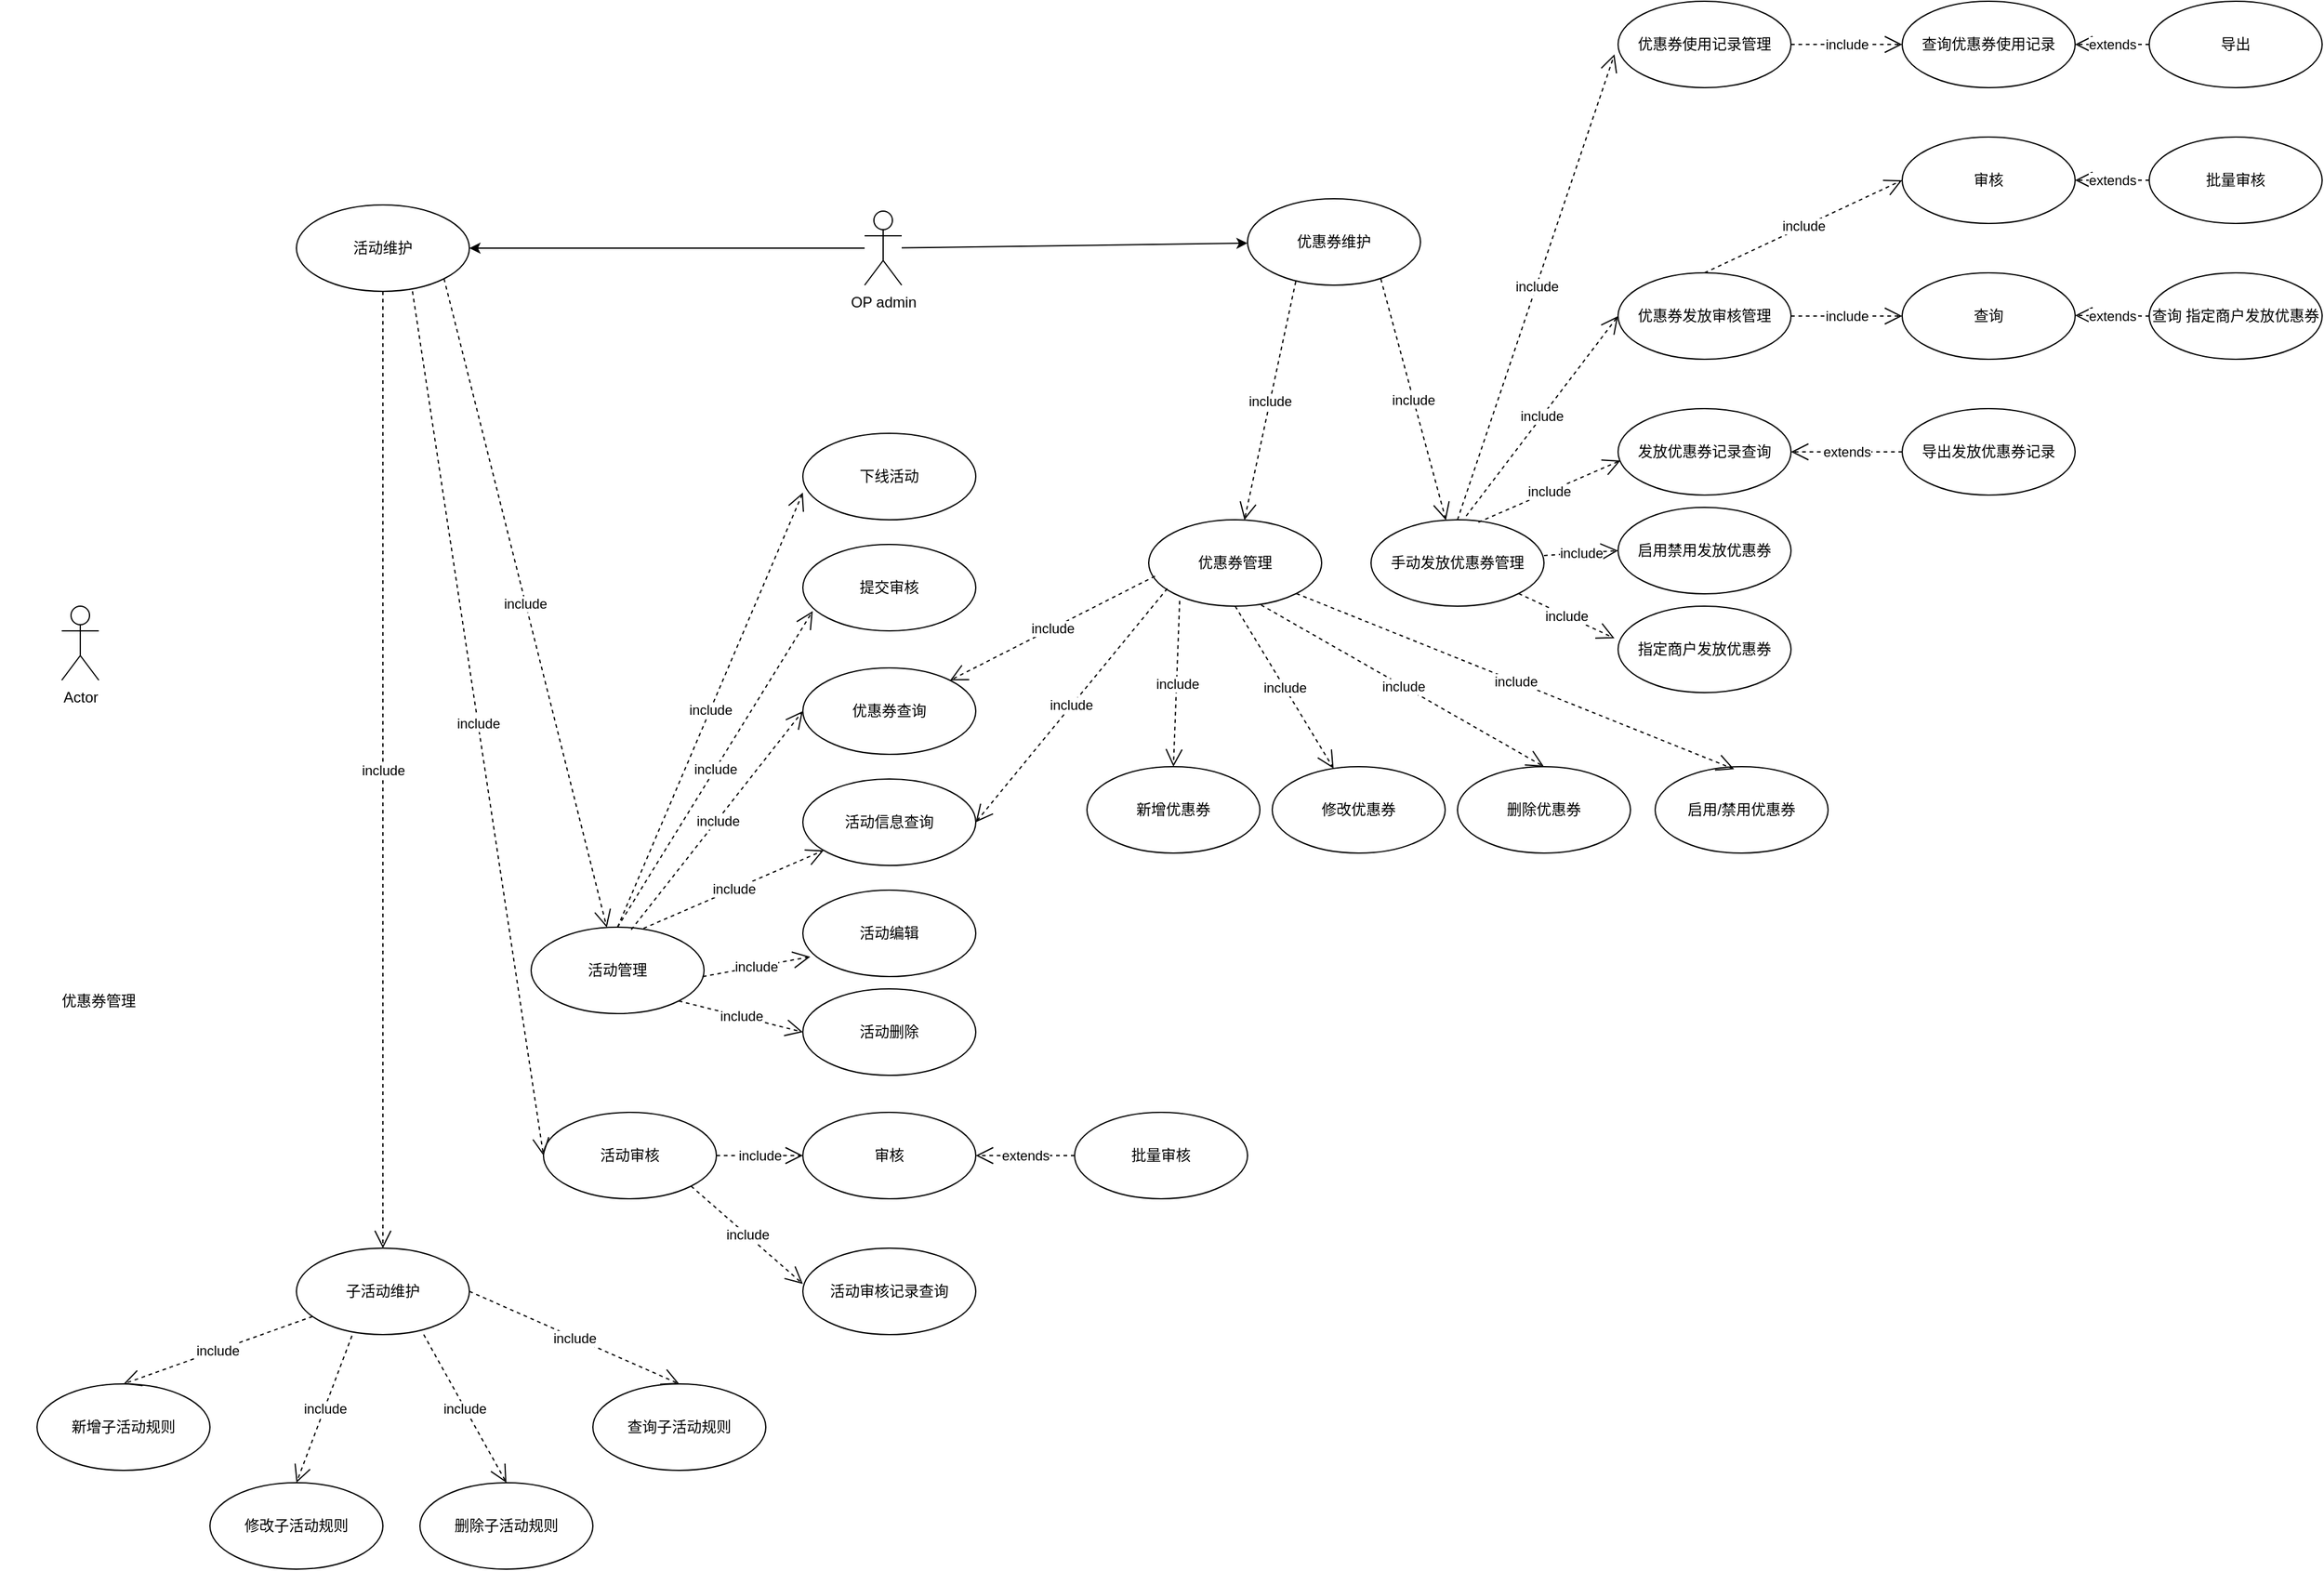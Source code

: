 <mxfile version="14.6.9" type="github">
  <diagram id="2DlMUsfGpXkx9Rr1vm7c" name="Page-1">
    <mxGraphModel dx="1422" dy="1907" grid="1" gridSize="10" guides="1" tooltips="1" connect="1" arrows="1" fold="1" page="1" pageScale="1" pageWidth="827" pageHeight="1169" math="0" shadow="0">
      <root>
        <mxCell id="0" />
        <mxCell id="1" parent="0" />
        <mxCell id="VtnJZgjyUKw3o-cdM9Pf-8" value="Actor" style="shape=umlActor;verticalLabelPosition=bottom;verticalAlign=top;html=1;" vertex="1" parent="1">
          <mxGeometry x="80" y="-230" width="30" height="60" as="geometry" />
        </mxCell>
        <mxCell id="VtnJZgjyUKw3o-cdM9Pf-10" value="活动维护" style="ellipse;whiteSpace=wrap;html=1;" vertex="1" parent="1">
          <mxGeometry x="270" y="-555" width="140" height="70" as="geometry" />
        </mxCell>
        <mxCell id="VtnJZgjyUKw3o-cdM9Pf-11" value="优惠券管理" style="text;html=1;strokeColor=none;fillColor=none;align=center;verticalAlign=middle;whiteSpace=wrap;rounded=0;" vertex="1" parent="1">
          <mxGeometry x="30" y="50" width="160" height="80" as="geometry" />
        </mxCell>
        <mxCell id="VtnJZgjyUKw3o-cdM9Pf-12" value="优惠券维护" style="ellipse;whiteSpace=wrap;html=1;" vertex="1" parent="1">
          <mxGeometry x="1040" y="-560" width="140" height="70" as="geometry" />
        </mxCell>
        <mxCell id="VtnJZgjyUKw3o-cdM9Pf-15" value="子活动维护" style="ellipse;whiteSpace=wrap;html=1;" vertex="1" parent="1">
          <mxGeometry x="270" y="290" width="140" height="70" as="geometry" />
        </mxCell>
        <mxCell id="VtnJZgjyUKw3o-cdM9Pf-99" value="" style="edgeStyle=none;rounded=0;orthogonalLoop=1;jettySize=auto;html=1;" edge="1" parent="1" source="VtnJZgjyUKw3o-cdM9Pf-21" target="VtnJZgjyUKw3o-cdM9Pf-12">
          <mxGeometry relative="1" as="geometry" />
        </mxCell>
        <mxCell id="VtnJZgjyUKw3o-cdM9Pf-102" style="edgeStyle=none;rounded=0;orthogonalLoop=1;jettySize=auto;html=1;entryX=1;entryY=0.5;entryDx=0;entryDy=0;" edge="1" parent="1" source="VtnJZgjyUKw3o-cdM9Pf-21" target="VtnJZgjyUKw3o-cdM9Pf-10">
          <mxGeometry relative="1" as="geometry" />
        </mxCell>
        <mxCell id="VtnJZgjyUKw3o-cdM9Pf-21" value="OP admin" style="shape=umlActor;verticalLabelPosition=bottom;verticalAlign=top;html=1;" vertex="1" parent="1">
          <mxGeometry x="730" y="-550" width="30" height="60" as="geometry" />
        </mxCell>
        <mxCell id="VtnJZgjyUKw3o-cdM9Pf-22" value="新增子活动规则" style="ellipse;whiteSpace=wrap;html=1;" vertex="1" parent="1">
          <mxGeometry x="60" y="400" width="140" height="70" as="geometry" />
        </mxCell>
        <mxCell id="VtnJZgjyUKw3o-cdM9Pf-23" value="修改子活动规则" style="ellipse;whiteSpace=wrap;html=1;" vertex="1" parent="1">
          <mxGeometry x="200" y="480" width="140" height="70" as="geometry" />
        </mxCell>
        <mxCell id="VtnJZgjyUKw3o-cdM9Pf-24" value="删除子活动规则" style="ellipse;whiteSpace=wrap;html=1;" vertex="1" parent="1">
          <mxGeometry x="370" y="480" width="140" height="70" as="geometry" />
        </mxCell>
        <mxCell id="VtnJZgjyUKw3o-cdM9Pf-25" value="查询子活动规则" style="ellipse;whiteSpace=wrap;html=1;" vertex="1" parent="1">
          <mxGeometry x="510" y="400" width="140" height="70" as="geometry" />
        </mxCell>
        <mxCell id="VtnJZgjyUKw3o-cdM9Pf-26" value="include" style="endArrow=open;endSize=12;dashed=1;html=1;entryX=0.5;entryY=0;entryDx=0;entryDy=0;" edge="1" parent="1" source="VtnJZgjyUKw3o-cdM9Pf-15" target="VtnJZgjyUKw3o-cdM9Pf-22">
          <mxGeometry width="160" relative="1" as="geometry">
            <mxPoint x="330" y="290" as="sourcePoint" />
            <mxPoint x="490" y="290" as="targetPoint" />
          </mxGeometry>
        </mxCell>
        <mxCell id="VtnJZgjyUKw3o-cdM9Pf-27" value="include" style="endArrow=open;endSize=12;dashed=1;html=1;entryX=0.5;entryY=0;entryDx=0;entryDy=0;exitX=0.321;exitY=1.014;exitDx=0;exitDy=0;exitPerimeter=0;" edge="1" parent="1" source="VtnJZgjyUKw3o-cdM9Pf-15">
          <mxGeometry width="160" relative="1" as="geometry">
            <mxPoint x="423.039" y="425.343" as="sourcePoint" />
            <mxPoint x="270" y="480" as="targetPoint" />
          </mxGeometry>
        </mxCell>
        <mxCell id="VtnJZgjyUKw3o-cdM9Pf-28" value="include" style="endArrow=open;endSize=12;dashed=1;html=1;entryX=0.5;entryY=0;entryDx=0;entryDy=0;" edge="1" parent="1" target="VtnJZgjyUKw3o-cdM9Pf-24">
          <mxGeometry width="160" relative="1" as="geometry">
            <mxPoint x="373.039" y="360.003" as="sourcePoint" />
            <mxPoint x="220" y="414.66" as="targetPoint" />
          </mxGeometry>
        </mxCell>
        <mxCell id="VtnJZgjyUKw3o-cdM9Pf-29" value="include" style="endArrow=open;endSize=12;dashed=1;html=1;entryX=0.5;entryY=0;entryDx=0;entryDy=0;exitX=1;exitY=0.5;exitDx=0;exitDy=0;" edge="1" parent="1" source="VtnJZgjyUKw3o-cdM9Pf-15" target="VtnJZgjyUKw3o-cdM9Pf-25">
          <mxGeometry width="160" relative="1" as="geometry">
            <mxPoint x="313.039" y="375.343" as="sourcePoint" />
            <mxPoint x="160" y="430" as="targetPoint" />
          </mxGeometry>
        </mxCell>
        <mxCell id="VtnJZgjyUKw3o-cdM9Pf-30" value="活动编辑" style="ellipse;whiteSpace=wrap;html=1;" vertex="1" parent="1">
          <mxGeometry x="680" width="140" height="70" as="geometry" />
        </mxCell>
        <mxCell id="VtnJZgjyUKw3o-cdM9Pf-32" value="活动信息查询" style="ellipse;whiteSpace=wrap;html=1;" vertex="1" parent="1">
          <mxGeometry x="680" y="-90" width="140" height="70" as="geometry" />
        </mxCell>
        <mxCell id="VtnJZgjyUKw3o-cdM9Pf-33" value="提交审核" style="ellipse;whiteSpace=wrap;html=1;" vertex="1" parent="1">
          <mxGeometry x="680" y="-280" width="140" height="70" as="geometry" />
        </mxCell>
        <mxCell id="VtnJZgjyUKw3o-cdM9Pf-34" value="审核" style="ellipse;whiteSpace=wrap;html=1;" vertex="1" parent="1">
          <mxGeometry x="680" y="180" width="140" height="70" as="geometry" />
        </mxCell>
        <mxCell id="VtnJZgjyUKw3o-cdM9Pf-35" value="活动管理" style="ellipse;whiteSpace=wrap;html=1;" vertex="1" parent="1">
          <mxGeometry x="460" y="30" width="140" height="70" as="geometry" />
        </mxCell>
        <mxCell id="VtnJZgjyUKw3o-cdM9Pf-36" value="活动审核" style="ellipse;whiteSpace=wrap;html=1;" vertex="1" parent="1">
          <mxGeometry x="470" y="180" width="140" height="70" as="geometry" />
        </mxCell>
        <mxCell id="VtnJZgjyUKw3o-cdM9Pf-37" value="活动审核记录查询" style="ellipse;whiteSpace=wrap;html=1;" vertex="1" parent="1">
          <mxGeometry x="680" y="290" width="140" height="70" as="geometry" />
        </mxCell>
        <mxCell id="VtnJZgjyUKw3o-cdM9Pf-38" value="批量审核" style="ellipse;whiteSpace=wrap;html=1;" vertex="1" parent="1">
          <mxGeometry x="900" y="180" width="140" height="70" as="geometry" />
        </mxCell>
        <mxCell id="VtnJZgjyUKw3o-cdM9Pf-39" value="活动删除" style="ellipse;whiteSpace=wrap;html=1;" vertex="1" parent="1">
          <mxGeometry x="680" y="80" width="140" height="70" as="geometry" />
        </mxCell>
        <mxCell id="VtnJZgjyUKw3o-cdM9Pf-40" value="include" style="endArrow=open;endSize=12;dashed=1;html=1;exitX=1;exitY=1;exitDx=0;exitDy=0;" edge="1" parent="1" source="VtnJZgjyUKw3o-cdM9Pf-10" target="VtnJZgjyUKw3o-cdM9Pf-35">
          <mxGeometry width="160" relative="1" as="geometry">
            <mxPoint x="293.039" y="355.343" as="sourcePoint" />
            <mxPoint x="140" y="410" as="targetPoint" />
          </mxGeometry>
        </mxCell>
        <mxCell id="VtnJZgjyUKw3o-cdM9Pf-41" value="include" style="endArrow=open;endSize=12;dashed=1;html=1;entryX=0;entryY=0.5;entryDx=0;entryDy=0;exitX=0.671;exitY=1;exitDx=0;exitDy=0;exitPerimeter=0;" edge="1" parent="1" source="VtnJZgjyUKw3o-cdM9Pf-10" target="VtnJZgjyUKw3o-cdM9Pf-36">
          <mxGeometry width="160" relative="1" as="geometry">
            <mxPoint x="399.497" y="160.251" as="sourcePoint" />
            <mxPoint x="480" y="100" as="targetPoint" />
          </mxGeometry>
        </mxCell>
        <mxCell id="VtnJZgjyUKw3o-cdM9Pf-42" value="include" style="endArrow=open;endSize=12;dashed=1;html=1;entryX=0;entryY=0.5;entryDx=0;entryDy=0;exitX=1;exitY=0.5;exitDx=0;exitDy=0;" edge="1" parent="1" source="VtnJZgjyUKw3o-cdM9Pf-36" target="VtnJZgjyUKw3o-cdM9Pf-34">
          <mxGeometry width="160" relative="1" as="geometry">
            <mxPoint x="609.997" y="210.251" as="sourcePoint" />
            <mxPoint x="690.5" y="150" as="targetPoint" />
          </mxGeometry>
        </mxCell>
        <mxCell id="VtnJZgjyUKw3o-cdM9Pf-43" value="extends" style="endArrow=open;endSize=12;dashed=1;html=1;exitX=0;exitY=0.5;exitDx=0;exitDy=0;entryX=1;entryY=0.5;entryDx=0;entryDy=0;" edge="1" parent="1" source="VtnJZgjyUKw3o-cdM9Pf-38" target="VtnJZgjyUKw3o-cdM9Pf-34">
          <mxGeometry width="160" relative="1" as="geometry">
            <mxPoint x="350" y="300" as="sourcePoint" />
            <mxPoint x="350" y="220" as="targetPoint" />
          </mxGeometry>
        </mxCell>
        <mxCell id="VtnJZgjyUKw3o-cdM9Pf-44" value="include" style="endArrow=open;endSize=12;dashed=1;html=1;entryX=0;entryY=0.5;entryDx=0;entryDy=0;exitX=1;exitY=1;exitDx=0;exitDy=0;" edge="1" parent="1" source="VtnJZgjyUKw3o-cdM9Pf-35" target="VtnJZgjyUKw3o-cdM9Pf-39">
          <mxGeometry width="160" relative="1" as="geometry">
            <mxPoint x="610" y="89.5" as="sourcePoint" />
            <mxPoint x="680" y="89.5" as="targetPoint" />
          </mxGeometry>
        </mxCell>
        <mxCell id="VtnJZgjyUKw3o-cdM9Pf-45" value="include" style="endArrow=open;endSize=12;dashed=1;html=1;entryX=0.043;entryY=0.771;entryDx=0;entryDy=0;entryPerimeter=0;" edge="1" parent="1" target="VtnJZgjyUKw3o-cdM9Pf-30">
          <mxGeometry width="160" relative="1" as="geometry">
            <mxPoint x="599" y="70" as="sourcePoint" />
            <mxPoint x="690" y="70.25" as="targetPoint" />
          </mxGeometry>
        </mxCell>
        <mxCell id="VtnJZgjyUKw3o-cdM9Pf-46" value="include" style="endArrow=open;endSize=12;dashed=1;html=1;exitX=0.65;exitY=0.014;exitDx=0;exitDy=0;exitPerimeter=0;" edge="1" parent="1" source="VtnJZgjyUKw3o-cdM9Pf-35" target="VtnJZgjyUKw3o-cdM9Pf-32">
          <mxGeometry width="160" relative="1" as="geometry">
            <mxPoint x="579.997" y="19.999" as="sourcePoint" />
            <mxPoint x="670.5" y="20.25" as="targetPoint" />
          </mxGeometry>
        </mxCell>
        <mxCell id="VtnJZgjyUKw3o-cdM9Pf-47" value="include" style="endArrow=open;endSize=12;dashed=1;html=1;entryX=0.057;entryY=0.771;entryDx=0;entryDy=0;exitX=0.5;exitY=0;exitDx=0;exitDy=0;entryPerimeter=0;" edge="1" parent="1" source="VtnJZgjyUKw3o-cdM9Pf-35" target="VtnJZgjyUKw3o-cdM9Pf-33">
          <mxGeometry width="160" relative="1" as="geometry">
            <mxPoint x="579.997" y="-60.501" as="sourcePoint" />
            <mxPoint x="670.5" y="-60.25" as="targetPoint" />
          </mxGeometry>
        </mxCell>
        <mxCell id="VtnJZgjyUKw3o-cdM9Pf-48" value="优惠券查询" style="ellipse;whiteSpace=wrap;html=1;" vertex="1" parent="1">
          <mxGeometry x="680" y="-180" width="140" height="70" as="geometry" />
        </mxCell>
        <mxCell id="VtnJZgjyUKw3o-cdM9Pf-49" value="include" style="endArrow=open;endSize=12;dashed=1;html=1;entryX=0;entryY=0.5;entryDx=0;entryDy=0;exitX=0.579;exitY=0.029;exitDx=0;exitDy=0;exitPerimeter=0;" edge="1" parent="1" source="VtnJZgjyUKw3o-cdM9Pf-35" target="VtnJZgjyUKw3o-cdM9Pf-48">
          <mxGeometry width="160" relative="1" as="geometry">
            <mxPoint x="550" y="50" as="sourcePoint" />
            <mxPoint x="697.98" y="-216.03" as="targetPoint" />
          </mxGeometry>
        </mxCell>
        <mxCell id="VtnJZgjyUKw3o-cdM9Pf-50" value="优惠券管理" style="ellipse;whiteSpace=wrap;html=1;" vertex="1" parent="1">
          <mxGeometry x="960" y="-300" width="140" height="70" as="geometry" />
        </mxCell>
        <mxCell id="VtnJZgjyUKw3o-cdM9Pf-51" value="手动发放优惠券管理" style="ellipse;whiteSpace=wrap;html=1;" vertex="1" parent="1">
          <mxGeometry x="1140" y="-300" width="140" height="70" as="geometry" />
        </mxCell>
        <mxCell id="VtnJZgjyUKw3o-cdM9Pf-52" value="下线活动" style="ellipse;whiteSpace=wrap;html=1;" vertex="1" parent="1">
          <mxGeometry x="680" y="-370" width="140" height="70" as="geometry" />
        </mxCell>
        <mxCell id="VtnJZgjyUKw3o-cdM9Pf-53" value="include" style="endArrow=open;endSize=12;dashed=1;html=1;entryX=0;entryY=0.686;entryDx=0;entryDy=0;exitX=0.5;exitY=0;exitDx=0;exitDy=0;entryPerimeter=0;" edge="1" parent="1" source="VtnJZgjyUKw3o-cdM9Pf-35" target="VtnJZgjyUKw3o-cdM9Pf-52">
          <mxGeometry width="160" relative="1" as="geometry">
            <mxPoint x="550" y="65" as="sourcePoint" />
            <mxPoint x="697.98" y="-216.03" as="targetPoint" />
          </mxGeometry>
        </mxCell>
        <mxCell id="VtnJZgjyUKw3o-cdM9Pf-54" value="include" style="endArrow=open;endSize=12;dashed=1;html=1;entryX=0;entryY=0.414;entryDx=0;entryDy=0;exitX=1;exitY=1;exitDx=0;exitDy=0;entryPerimeter=0;" edge="1" parent="1" source="VtnJZgjyUKw3o-cdM9Pf-36" target="VtnJZgjyUKw3o-cdM9Pf-37">
          <mxGeometry width="160" relative="1" as="geometry">
            <mxPoint x="620" y="225" as="sourcePoint" />
            <mxPoint x="690" y="225" as="targetPoint" />
          </mxGeometry>
        </mxCell>
        <mxCell id="VtnJZgjyUKw3o-cdM9Pf-56" value="include" style="endArrow=open;endSize=12;dashed=1;html=1;exitX=0.279;exitY=0.957;exitDx=0;exitDy=0;exitPerimeter=0;" edge="1" parent="1" source="VtnJZgjyUKw3o-cdM9Pf-12" target="VtnJZgjyUKw3o-cdM9Pf-50">
          <mxGeometry width="160" relative="1" as="geometry">
            <mxPoint x="1079.997" y="-109.999" as="sourcePoint" />
            <mxPoint x="1160.5" y="-170.25" as="targetPoint" />
          </mxGeometry>
        </mxCell>
        <mxCell id="VtnJZgjyUKw3o-cdM9Pf-57" value="include" style="endArrow=open;endSize=12;dashed=1;html=1;exitX=0.771;exitY=0.929;exitDx=0;exitDy=0;exitPerimeter=0;" edge="1" parent="1" source="VtnJZgjyUKw3o-cdM9Pf-12" target="VtnJZgjyUKw3o-cdM9Pf-51">
          <mxGeometry width="160" relative="1" as="geometry">
            <mxPoint x="1084.06" y="-333.01" as="sourcePoint" />
            <mxPoint x="1070.644" y="-289.593" as="targetPoint" />
          </mxGeometry>
        </mxCell>
        <mxCell id="VtnJZgjyUKw3o-cdM9Pf-58" value="include" style="endArrow=open;endSize=12;dashed=1;html=1;exitX=0.279;exitY=0.957;exitDx=0;exitDy=0;exitPerimeter=0;" edge="1" parent="1" target="VtnJZgjyUKw3o-cdM9Pf-48">
          <mxGeometry width="160" relative="1" as="geometry">
            <mxPoint x="965.06" y="-254.32" as="sourcePoint" />
            <mxPoint x="940.002" y="-209.996" as="targetPoint" />
          </mxGeometry>
        </mxCell>
        <mxCell id="VtnJZgjyUKw3o-cdM9Pf-59" value="include" style="endArrow=open;endSize=12;dashed=1;html=1;exitX=0.279;exitY=0.957;exitDx=0;exitDy=0;exitPerimeter=0;entryX=1;entryY=0.5;entryDx=0;entryDy=0;" edge="1" parent="1" target="VtnJZgjyUKw3o-cdM9Pf-32">
          <mxGeometry width="160" relative="1" as="geometry">
            <mxPoint x="975.06" y="-244.32" as="sourcePoint" />
            <mxPoint x="809.153" y="-159.92" as="targetPoint" />
          </mxGeometry>
        </mxCell>
        <mxCell id="VtnJZgjyUKw3o-cdM9Pf-60" value="新增优惠券" style="ellipse;whiteSpace=wrap;html=1;" vertex="1" parent="1">
          <mxGeometry x="910" y="-100" width="140" height="70" as="geometry" />
        </mxCell>
        <mxCell id="VtnJZgjyUKw3o-cdM9Pf-61" value="修改优惠券" style="ellipse;whiteSpace=wrap;html=1;" vertex="1" parent="1">
          <mxGeometry x="1060" y="-100" width="140" height="70" as="geometry" />
        </mxCell>
        <mxCell id="VtnJZgjyUKw3o-cdM9Pf-62" value="删除优惠券" style="ellipse;whiteSpace=wrap;html=1;" vertex="1" parent="1">
          <mxGeometry x="1210" y="-100" width="140" height="70" as="geometry" />
        </mxCell>
        <mxCell id="VtnJZgjyUKw3o-cdM9Pf-63" value="启用/禁用优惠券" style="ellipse;whiteSpace=wrap;html=1;" vertex="1" parent="1">
          <mxGeometry x="1370" y="-100" width="140" height="70" as="geometry" />
        </mxCell>
        <mxCell id="VtnJZgjyUKw3o-cdM9Pf-64" value="发放优惠券记录查询" style="ellipse;whiteSpace=wrap;html=1;" vertex="1" parent="1">
          <mxGeometry x="1340" y="-390" width="140" height="70" as="geometry" />
        </mxCell>
        <mxCell id="VtnJZgjyUKw3o-cdM9Pf-65" value="启用禁用发放优惠券" style="ellipse;whiteSpace=wrap;html=1;" vertex="1" parent="1">
          <mxGeometry x="1340" y="-310" width="140" height="70" as="geometry" />
        </mxCell>
        <mxCell id="VtnJZgjyUKw3o-cdM9Pf-66" value="指定商户发放优惠券" style="ellipse;whiteSpace=wrap;html=1;" vertex="1" parent="1">
          <mxGeometry x="1340" y="-230" width="140" height="70" as="geometry" />
        </mxCell>
        <mxCell id="VtnJZgjyUKw3o-cdM9Pf-67" value="导出发放优惠券记录" style="ellipse;whiteSpace=wrap;html=1;" vertex="1" parent="1">
          <mxGeometry x="1570" y="-390" width="140" height="70" as="geometry" />
        </mxCell>
        <mxCell id="VtnJZgjyUKw3o-cdM9Pf-68" value="审核" style="ellipse;whiteSpace=wrap;html=1;" vertex="1" parent="1">
          <mxGeometry x="1570" y="-610" width="140" height="70" as="geometry" />
        </mxCell>
        <mxCell id="VtnJZgjyUKw3o-cdM9Pf-69" value="&lt;span&gt;优惠券发放审核管理&lt;/span&gt;" style="ellipse;whiteSpace=wrap;html=1;" vertex="1" parent="1">
          <mxGeometry x="1340" y="-500" width="140" height="70" as="geometry" />
        </mxCell>
        <mxCell id="VtnJZgjyUKw3o-cdM9Pf-70" value="extends" style="endArrow=open;endSize=12;dashed=1;html=1;exitX=0;exitY=0.5;exitDx=0;exitDy=0;entryX=1;entryY=0.5;entryDx=0;entryDy=0;" edge="1" parent="1" source="VtnJZgjyUKw3o-cdM9Pf-67" target="VtnJZgjyUKw3o-cdM9Pf-64">
          <mxGeometry width="160" relative="1" as="geometry">
            <mxPoint x="1560" y="-275.5" as="sourcePoint" />
            <mxPoint x="1480" y="-275.5" as="targetPoint" />
          </mxGeometry>
        </mxCell>
        <mxCell id="VtnJZgjyUKw3o-cdM9Pf-71" value="include" style="endArrow=open;endSize=12;dashed=1;html=1;exitX=0.621;exitY=0.029;exitDx=0;exitDy=0;exitPerimeter=0;entryX=0.014;entryY=0.6;entryDx=0;entryDy=0;entryPerimeter=0;" edge="1" parent="1" source="VtnJZgjyUKw3o-cdM9Pf-51" target="VtnJZgjyUKw3o-cdM9Pf-64">
          <mxGeometry width="160" relative="1" as="geometry">
            <mxPoint x="1167.94" y="-334.97" as="sourcePoint" />
            <mxPoint x="1198.117" y="-288.246" as="targetPoint" />
          </mxGeometry>
        </mxCell>
        <mxCell id="VtnJZgjyUKw3o-cdM9Pf-72" value="include" style="endArrow=open;endSize=12;dashed=1;html=1;exitX=1;exitY=0.414;exitDx=0;exitDy=0;exitPerimeter=0;entryX=0;entryY=0.5;entryDx=0;entryDy=0;" edge="1" parent="1" source="VtnJZgjyUKw3o-cdM9Pf-51" target="VtnJZgjyUKw3o-cdM9Pf-65">
          <mxGeometry width="160" relative="1" as="geometry">
            <mxPoint x="1236.94" y="-287.97" as="sourcePoint" />
            <mxPoint x="1351.96" y="-358" as="targetPoint" />
          </mxGeometry>
        </mxCell>
        <mxCell id="VtnJZgjyUKw3o-cdM9Pf-73" value="include" style="endArrow=open;endSize=12;dashed=1;html=1;exitX=1;exitY=1;exitDx=0;exitDy=0;entryX=-0.021;entryY=0.371;entryDx=0;entryDy=0;entryPerimeter=0;" edge="1" parent="1" source="VtnJZgjyUKw3o-cdM9Pf-51" target="VtnJZgjyUKw3o-cdM9Pf-66">
          <mxGeometry width="160" relative="1" as="geometry">
            <mxPoint x="1290" y="-261.02" as="sourcePoint" />
            <mxPoint x="1350" y="-265" as="targetPoint" />
          </mxGeometry>
        </mxCell>
        <mxCell id="VtnJZgjyUKw3o-cdM9Pf-74" value="优惠券使用记录管理" style="ellipse;whiteSpace=wrap;html=1;" vertex="1" parent="1">
          <mxGeometry x="1340" y="-720" width="140" height="70" as="geometry" />
        </mxCell>
        <mxCell id="VtnJZgjyUKw3o-cdM9Pf-75" value="include" style="endArrow=open;endSize=12;dashed=1;html=1;exitX=0.55;exitY=-0.043;exitDx=0;exitDy=0;exitPerimeter=0;entryX=0;entryY=0.5;entryDx=0;entryDy=0;" edge="1" parent="1" source="VtnJZgjyUKw3o-cdM9Pf-51" target="VtnJZgjyUKw3o-cdM9Pf-69">
          <mxGeometry width="160" relative="1" as="geometry">
            <mxPoint x="1236.94" y="-287.97" as="sourcePoint" />
            <mxPoint x="1351.96" y="-338" as="targetPoint" />
          </mxGeometry>
        </mxCell>
        <mxCell id="VtnJZgjyUKw3o-cdM9Pf-76" value="include" style="endArrow=open;endSize=12;dashed=1;html=1;exitX=0.5;exitY=0;exitDx=0;exitDy=0;entryX=-0.021;entryY=0.614;entryDx=0;entryDy=0;entryPerimeter=0;" edge="1" parent="1" source="VtnJZgjyUKw3o-cdM9Pf-51" target="VtnJZgjyUKw3o-cdM9Pf-74">
          <mxGeometry width="160" relative="1" as="geometry">
            <mxPoint x="1227" y="-293.01" as="sourcePoint" />
            <mxPoint x="1330" y="-475" as="targetPoint" />
          </mxGeometry>
        </mxCell>
        <mxCell id="VtnJZgjyUKw3o-cdM9Pf-78" value="查询优惠券使用记录" style="ellipse;whiteSpace=wrap;html=1;" vertex="1" parent="1">
          <mxGeometry x="1570" y="-720" width="140" height="70" as="geometry" />
        </mxCell>
        <mxCell id="VtnJZgjyUKw3o-cdM9Pf-79" value="导出" style="ellipse;whiteSpace=wrap;html=1;" vertex="1" parent="1">
          <mxGeometry x="1770" y="-720" width="140" height="70" as="geometry" />
        </mxCell>
        <mxCell id="VtnJZgjyUKw3o-cdM9Pf-80" value="include" style="endArrow=open;endSize=12;dashed=1;html=1;exitX=1;exitY=0.5;exitDx=0;exitDy=0;entryX=0;entryY=0.5;entryDx=0;entryDy=0;" edge="1" parent="1" source="VtnJZgjyUKw3o-cdM9Pf-74" target="VtnJZgjyUKw3o-cdM9Pf-78">
          <mxGeometry width="160" relative="1" as="geometry">
            <mxPoint x="1236.94" y="-388.97" as="sourcePoint" />
            <mxPoint x="1351.96" y="-439" as="targetPoint" />
          </mxGeometry>
        </mxCell>
        <mxCell id="VtnJZgjyUKw3o-cdM9Pf-82" value="查询" style="ellipse;whiteSpace=wrap;html=1;" vertex="1" parent="1">
          <mxGeometry x="1570" y="-500" width="140" height="70" as="geometry" />
        </mxCell>
        <mxCell id="VtnJZgjyUKw3o-cdM9Pf-83" value="查询 指定商户发放优惠券" style="ellipse;whiteSpace=wrap;html=1;" vertex="1" parent="1">
          <mxGeometry x="1770" y="-500" width="140" height="70" as="geometry" />
        </mxCell>
        <mxCell id="VtnJZgjyUKw3o-cdM9Pf-84" value="批量审核" style="ellipse;whiteSpace=wrap;html=1;" vertex="1" parent="1">
          <mxGeometry x="1770" y="-610" width="140" height="70" as="geometry" />
        </mxCell>
        <mxCell id="VtnJZgjyUKw3o-cdM9Pf-85" value="include" style="endArrow=open;endSize=12;dashed=1;html=1;exitX=0.5;exitY=0;exitDx=0;exitDy=0;entryX=0;entryY=0.5;entryDx=0;entryDy=0;" edge="1" parent="1" source="VtnJZgjyUKw3o-cdM9Pf-69" target="VtnJZgjyUKw3o-cdM9Pf-68">
          <mxGeometry width="160" relative="1" as="geometry">
            <mxPoint x="1227" y="-293.01" as="sourcePoint" />
            <mxPoint x="1350" y="-455" as="targetPoint" />
          </mxGeometry>
        </mxCell>
        <mxCell id="VtnJZgjyUKw3o-cdM9Pf-86" value="include" style="endArrow=open;endSize=12;dashed=1;html=1;exitX=1;exitY=0.5;exitDx=0;exitDy=0;entryX=0;entryY=0.5;entryDx=0;entryDy=0;" edge="1" parent="1" source="VtnJZgjyUKw3o-cdM9Pf-69" target="VtnJZgjyUKw3o-cdM9Pf-82">
          <mxGeometry width="160" relative="1" as="geometry">
            <mxPoint x="1420" y="-490" as="sourcePoint" />
            <mxPoint x="1580" y="-565" as="targetPoint" />
          </mxGeometry>
        </mxCell>
        <mxCell id="VtnJZgjyUKw3o-cdM9Pf-87" value="extends" style="endArrow=open;endSize=12;dashed=1;html=1;entryX=1;entryY=0.5;entryDx=0;entryDy=0;exitX=0;exitY=0.5;exitDx=0;exitDy=0;" edge="1" parent="1" source="VtnJZgjyUKw3o-cdM9Pf-83">
          <mxGeometry width="160" relative="1" as="geometry">
            <mxPoint x="1760" y="-465" as="sourcePoint" />
            <mxPoint x="1710" y="-465.5" as="targetPoint" />
          </mxGeometry>
        </mxCell>
        <mxCell id="VtnJZgjyUKw3o-cdM9Pf-89" value="extends" style="endArrow=open;endSize=12;dashed=1;html=1;entryX=1;entryY=0.5;entryDx=0;entryDy=0;exitX=0;exitY=0.5;exitDx=0;exitDy=0;" edge="1" parent="1" source="VtnJZgjyUKw3o-cdM9Pf-84" target="VtnJZgjyUKw3o-cdM9Pf-68">
          <mxGeometry width="160" relative="1" as="geometry">
            <mxPoint x="1780" y="-455" as="sourcePoint" />
            <mxPoint x="1720" y="-455.5" as="targetPoint" />
          </mxGeometry>
        </mxCell>
        <mxCell id="VtnJZgjyUKw3o-cdM9Pf-91" value="extends" style="endArrow=open;endSize=12;dashed=1;html=1;entryX=1;entryY=0.5;entryDx=0;entryDy=0;exitX=0;exitY=0.5;exitDx=0;exitDy=0;" edge="1" parent="1" source="VtnJZgjyUKw3o-cdM9Pf-79" target="VtnJZgjyUKw3o-cdM9Pf-78">
          <mxGeometry width="160" relative="1" as="geometry">
            <mxPoint x="1790" y="-555" as="sourcePoint" />
            <mxPoint x="1730" y="-555" as="targetPoint" />
          </mxGeometry>
        </mxCell>
        <mxCell id="VtnJZgjyUKw3o-cdM9Pf-92" value="include" style="endArrow=open;endSize=12;dashed=1;html=1;exitX=0.279;exitY=0.957;exitDx=0;exitDy=0;exitPerimeter=0;entryX=0.5;entryY=0;entryDx=0;entryDy=0;" edge="1" parent="1" target="VtnJZgjyUKw3o-cdM9Pf-60">
          <mxGeometry width="160" relative="1" as="geometry">
            <mxPoint x="985.06" y="-234.32" as="sourcePoint" />
            <mxPoint x="830" y="-45" as="targetPoint" />
          </mxGeometry>
        </mxCell>
        <mxCell id="VtnJZgjyUKw3o-cdM9Pf-93" value="include" style="endArrow=open;endSize=12;dashed=1;html=1;exitX=0.5;exitY=1;exitDx=0;exitDy=0;" edge="1" parent="1" source="VtnJZgjyUKw3o-cdM9Pf-50" target="VtnJZgjyUKw3o-cdM9Pf-61">
          <mxGeometry width="160" relative="1" as="geometry">
            <mxPoint x="995.06" y="-224.32" as="sourcePoint" />
            <mxPoint x="990" y="-90" as="targetPoint" />
          </mxGeometry>
        </mxCell>
        <mxCell id="VtnJZgjyUKw3o-cdM9Pf-94" value="include" style="endArrow=open;endSize=12;dashed=1;html=1;exitX=0.65;exitY=0.986;exitDx=0;exitDy=0;entryX=0.5;entryY=0;entryDx=0;entryDy=0;exitPerimeter=0;" edge="1" parent="1" source="VtnJZgjyUKw3o-cdM9Pf-50" target="VtnJZgjyUKw3o-cdM9Pf-62">
          <mxGeometry width="160" relative="1" as="geometry">
            <mxPoint x="1040" y="-220" as="sourcePoint" />
            <mxPoint x="1119.699" y="-88.496" as="targetPoint" />
          </mxGeometry>
        </mxCell>
        <mxCell id="VtnJZgjyUKw3o-cdM9Pf-95" value="include" style="endArrow=open;endSize=12;dashed=1;html=1;exitX=1;exitY=1;exitDx=0;exitDy=0;entryX=0.457;entryY=0.029;entryDx=0;entryDy=0;entryPerimeter=0;" edge="1" parent="1" source="VtnJZgjyUKw3o-cdM9Pf-50" target="VtnJZgjyUKw3o-cdM9Pf-63">
          <mxGeometry width="160" relative="1" as="geometry">
            <mxPoint x="1061" y="-220.98" as="sourcePoint" />
            <mxPoint x="1290" y="-90" as="targetPoint" />
          </mxGeometry>
        </mxCell>
        <mxCell id="VtnJZgjyUKw3o-cdM9Pf-97" style="edgeStyle=none;rounded=0;orthogonalLoop=1;jettySize=auto;html=1;exitX=0.5;exitY=0;exitDx=0;exitDy=0;exitPerimeter=0;" edge="1" parent="1" source="VtnJZgjyUKw3o-cdM9Pf-21" target="VtnJZgjyUKw3o-cdM9Pf-21">
          <mxGeometry relative="1" as="geometry" />
        </mxCell>
        <mxCell id="VtnJZgjyUKw3o-cdM9Pf-103" value="include" style="endArrow=open;endSize=12;dashed=1;html=1;entryX=0.5;entryY=0;entryDx=0;entryDy=0;exitX=0.5;exitY=1;exitDx=0;exitDy=0;" edge="1" parent="1" source="VtnJZgjyUKw3o-cdM9Pf-10" target="VtnJZgjyUKw3o-cdM9Pf-15">
          <mxGeometry width="160" relative="1" as="geometry">
            <mxPoint x="373.94" y="-475" as="sourcePoint" />
            <mxPoint x="480" y="225" as="targetPoint" />
          </mxGeometry>
        </mxCell>
      </root>
    </mxGraphModel>
  </diagram>
</mxfile>
